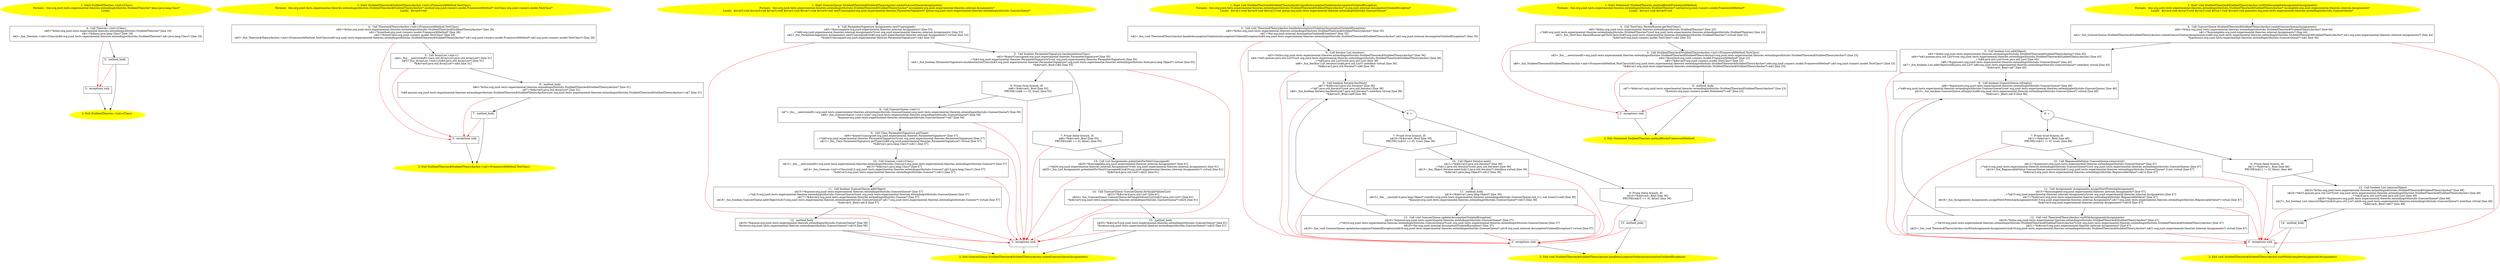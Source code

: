/* @generated */
digraph cfg {
"org.junit.tests.experimental.theories.extendingwithstubs.StubbedTheories.<init>(java.lang.Class).e7ead26dd5fd6a407821e4326fc7790c_1" [label="1: Start StubbedTheories.<init>(Class)\nFormals:  this:org.junit.tests.experimental.theories.extendingwithstubs.StubbedTheories* klass:java.lang.Class*\nLocals:  \n  " color=yellow style=filled]
	

	 "org.junit.tests.experimental.theories.extendingwithstubs.StubbedTheories.<init>(java.lang.Class).e7ead26dd5fd6a407821e4326fc7790c_1" -> "org.junit.tests.experimental.theories.extendingwithstubs.StubbedTheories.<init>(java.lang.Class).e7ead26dd5fd6a407821e4326fc7790c_4" ;
"org.junit.tests.experimental.theories.extendingwithstubs.StubbedTheories.<init>(java.lang.Class).e7ead26dd5fd6a407821e4326fc7790c_2" [label="2: Exit StubbedTheories.<init>(Class) \n  " color=yellow style=filled]
	

"org.junit.tests.experimental.theories.extendingwithstubs.StubbedTheories.<init>(java.lang.Class).e7ead26dd5fd6a407821e4326fc7790c_3" [label="3:  exceptions sink \n  " shape="box"]
	

	 "org.junit.tests.experimental.theories.extendingwithstubs.StubbedTheories.<init>(java.lang.Class).e7ead26dd5fd6a407821e4326fc7790c_3" -> "org.junit.tests.experimental.theories.extendingwithstubs.StubbedTheories.<init>(java.lang.Class).e7ead26dd5fd6a407821e4326fc7790c_2" ;
"org.junit.tests.experimental.theories.extendingwithstubs.StubbedTheories.<init>(java.lang.Class).e7ead26dd5fd6a407821e4326fc7790c_4" [label="4:  Call Theories.<init>(Class) \n   n$0=*&this:org.junit.tests.experimental.theories.extendingwithstubs.StubbedTheories* [line 18]\n  n$1=*&klass:java.lang.Class* [line 18]\n  n$2=_fun_Theories.<init>(Class)(n$0:org.junit.tests.experimental.theories.extendingwithstubs.StubbedTheories*,n$1:java.lang.Class*) [line 18]\n " shape="box"]
	

	 "org.junit.tests.experimental.theories.extendingwithstubs.StubbedTheories.<init>(java.lang.Class).e7ead26dd5fd6a407821e4326fc7790c_4" -> "org.junit.tests.experimental.theories.extendingwithstubs.StubbedTheories.<init>(java.lang.Class).e7ead26dd5fd6a407821e4326fc7790c_5" ;
	 "org.junit.tests.experimental.theories.extendingwithstubs.StubbedTheories.<init>(java.lang.Class).e7ead26dd5fd6a407821e4326fc7790c_4" -> "org.junit.tests.experimental.theories.extendingwithstubs.StubbedTheories.<init>(java.lang.Class).e7ead26dd5fd6a407821e4326fc7790c_3" [color="red" ];
"org.junit.tests.experimental.theories.extendingwithstubs.StubbedTheories.<init>(java.lang.Class).e7ead26dd5fd6a407821e4326fc7790c_5" [label="5:  method_body \n  " shape="box"]
	

	 "org.junit.tests.experimental.theories.extendingwithstubs.StubbedTheories.<init>(java.lang.Class).e7ead26dd5fd6a407821e4326fc7790c_5" -> "org.junit.tests.experimental.theories.extendingwithstubs.StubbedTheories.<init>(java.lang.Class).e7ead26dd5fd6a407821e4326fc7790c_2" ;
	 "org.junit.tests.experimental.theories.extendingwithstubs.StubbedTheories.<init>(java.lang.Class).e7ead26dd5fd6a407821e4326fc7790c_5" -> "org.junit.tests.experimental.theories.extendingwithstubs.StubbedTheories.<init>(java.lang.Class).e7ead26dd5fd6a407821e4326fc7790c_3" [color="red" ];
"org.junit.tests.experimental.theories.extendingwithstubs.StubbedTheories$StubbedTheoryAnchor.<init>(.f0f80c2f38d5722d288ad0bc443b3cf1_1" [label="1: Start StubbedTheories$StubbedTheoryAnchor.<init>(FrameworkMethod,TestClass)\nFormals:  this:org.junit.tests.experimental.theories.extendingwithstubs.StubbedTheories$StubbedTheoryAnchor* method:org.junit.runners.model.FrameworkMethod* testClass:org.junit.runners.model.TestClass*\nLocals:  $irvar0:void \n  " color=yellow style=filled]
	

	 "org.junit.tests.experimental.theories.extendingwithstubs.StubbedTheories$StubbedTheoryAnchor.<init>(.f0f80c2f38d5722d288ad0bc443b3cf1_1" -> "org.junit.tests.experimental.theories.extendingwithstubs.StubbedTheories$StubbedTheoryAnchor.<init>(.f0f80c2f38d5722d288ad0bc443b3cf1_4" ;
"org.junit.tests.experimental.theories.extendingwithstubs.StubbedTheories$StubbedTheoryAnchor.<init>(.f0f80c2f38d5722d288ad0bc443b3cf1_2" [label="2: Exit StubbedTheories$StubbedTheoryAnchor.<init>(FrameworkMethod,TestClass) \n  " color=yellow style=filled]
	

"org.junit.tests.experimental.theories.extendingwithstubs.StubbedTheories$StubbedTheoryAnchor.<init>(.f0f80c2f38d5722d288ad0bc443b3cf1_3" [label="3:  exceptions sink \n  " shape="box"]
	

	 "org.junit.tests.experimental.theories.extendingwithstubs.StubbedTheories$StubbedTheoryAnchor.<init>(.f0f80c2f38d5722d288ad0bc443b3cf1_3" -> "org.junit.tests.experimental.theories.extendingwithstubs.StubbedTheories$StubbedTheoryAnchor.<init>(.f0f80c2f38d5722d288ad0bc443b3cf1_2" ;
"org.junit.tests.experimental.theories.extendingwithstubs.StubbedTheories$StubbedTheoryAnchor.<init>(.f0f80c2f38d5722d288ad0bc443b3cf1_4" [label="4:  Call Theories$TheoryAnchor.<init>(FrameworkMethod,TestClass) \n   n$0=*&this:org.junit.tests.experimental.theories.extendingwithstubs.StubbedTheories$StubbedTheoryAnchor* [line 28]\n  n$1=*&method:org.junit.runners.model.FrameworkMethod* [line 28]\n  n$2=*&testClass:org.junit.runners.model.TestClass* [line 28]\n  n$3=_fun_Theories$TheoryAnchor.<init>(FrameworkMethod,TestClass)(n$0:org.junit.tests.experimental.theories.extendingwithstubs.StubbedTheories$StubbedTheoryAnchor*,n$1:org.junit.runners.model.FrameworkMethod*,n$2:org.junit.runners.model.TestClass*) [line 28]\n " shape="box"]
	

	 "org.junit.tests.experimental.theories.extendingwithstubs.StubbedTheories$StubbedTheoryAnchor.<init>(.f0f80c2f38d5722d288ad0bc443b3cf1_4" -> "org.junit.tests.experimental.theories.extendingwithstubs.StubbedTheories$StubbedTheoryAnchor.<init>(.f0f80c2f38d5722d288ad0bc443b3cf1_5" ;
	 "org.junit.tests.experimental.theories.extendingwithstubs.StubbedTheories$StubbedTheoryAnchor.<init>(.f0f80c2f38d5722d288ad0bc443b3cf1_4" -> "org.junit.tests.experimental.theories.extendingwithstubs.StubbedTheories$StubbedTheoryAnchor.<init>(.f0f80c2f38d5722d288ad0bc443b3cf1_3" [color="red" ];
"org.junit.tests.experimental.theories.extendingwithstubs.StubbedTheories$StubbedTheoryAnchor.<init>(.f0f80c2f38d5722d288ad0bc443b3cf1_5" [label="5:  Call ArrayList.<init>() \n   n$4=_fun___new(sizeof(t=java.util.ArrayList):java.util.ArrayList*) [line 31]\n  n$5=_fun_ArrayList.<init>()(n$4:java.util.ArrayList*) [line 31]\n  *&$irvar0:java.util.ArrayList*=n$4 [line 31]\n " shape="box"]
	

	 "org.junit.tests.experimental.theories.extendingwithstubs.StubbedTheories$StubbedTheoryAnchor.<init>(.f0f80c2f38d5722d288ad0bc443b3cf1_5" -> "org.junit.tests.experimental.theories.extendingwithstubs.StubbedTheories$StubbedTheoryAnchor.<init>(.f0f80c2f38d5722d288ad0bc443b3cf1_6" ;
	 "org.junit.tests.experimental.theories.extendingwithstubs.StubbedTheories$StubbedTheoryAnchor.<init>(.f0f80c2f38d5722d288ad0bc443b3cf1_5" -> "org.junit.tests.experimental.theories.extendingwithstubs.StubbedTheories$StubbedTheoryAnchor.<init>(.f0f80c2f38d5722d288ad0bc443b3cf1_3" [color="red" ];
"org.junit.tests.experimental.theories.extendingwithstubs.StubbedTheories$StubbedTheoryAnchor.<init>(.f0f80c2f38d5722d288ad0bc443b3cf1_6" [label="6:  method_body \n   n$6=*&this:org.junit.tests.experimental.theories.extendingwithstubs.StubbedTheories$StubbedTheoryAnchor* [line 31]\n  n$7=*&$irvar0:java.util.ArrayList* [line 31]\n  *n$6.queues:org.junit.tests.experimental.theories.extendingwithstubs.StubbedTheories$StubbedTheoryAnchor(root org.junit.tests.experimental.theories.extendingwithstubs.StubbedTheories$StubbedTheoryAnchor)=n$7 [line 31]\n " shape="box"]
	

	 "org.junit.tests.experimental.theories.extendingwithstubs.StubbedTheories$StubbedTheoryAnchor.<init>(.f0f80c2f38d5722d288ad0bc443b3cf1_6" -> "org.junit.tests.experimental.theories.extendingwithstubs.StubbedTheories$StubbedTheoryAnchor.<init>(.f0f80c2f38d5722d288ad0bc443b3cf1_7" ;
	 "org.junit.tests.experimental.theories.extendingwithstubs.StubbedTheories$StubbedTheoryAnchor.<init>(.f0f80c2f38d5722d288ad0bc443b3cf1_6" -> "org.junit.tests.experimental.theories.extendingwithstubs.StubbedTheories$StubbedTheoryAnchor.<init>(.f0f80c2f38d5722d288ad0bc443b3cf1_3" [color="red" ];
"org.junit.tests.experimental.theories.extendingwithstubs.StubbedTheories$StubbedTheoryAnchor.<init>(.f0f80c2f38d5722d288ad0bc443b3cf1_7" [label="7:  method_body \n  " shape="box"]
	

	 "org.junit.tests.experimental.theories.extendingwithstubs.StubbedTheories$StubbedTheoryAnchor.<init>(.f0f80c2f38d5722d288ad0bc443b3cf1_7" -> "org.junit.tests.experimental.theories.extendingwithstubs.StubbedTheories$StubbedTheoryAnchor.<init>(.f0f80c2f38d5722d288ad0bc443b3cf1_2" ;
	 "org.junit.tests.experimental.theories.extendingwithstubs.StubbedTheories$StubbedTheoryAnchor.<init>(.f0f80c2f38d5722d288ad0bc443b3cf1_7" -> "org.junit.tests.experimental.theories.extendingwithstubs.StubbedTheories$StubbedTheoryAnchor.<init>(.f0f80c2f38d5722d288ad0bc443b3cf1_3" [color="red" ];
"org.junit.tests.experimental.theories.extendingwithstubs.StubbedTheories$StubbedTheoryAnchor.createG.51b8551e8a2bf22511066730b3451357_1" [label="1: Start GuesserQueue StubbedTheories$StubbedTheoryAnchor.createGuesserQueue(Assignments)\nFormals:  this:org.junit.tests.experimental.theories.extendingwithstubs.StubbedTheories$StubbedTheoryAnchor* incomplete:org.junit.experimental.theories.internal.Assignments*\nLocals:  $irvar5:void $irvar4:void $irvar3:void $irvar2:void $irvar1:void $irvar0:void nextUnassigned:org.junit.experimental.theories.ParameterSignature* queue:org.junit.tests.experimental.theories.extendingwithstubs.GuesserQueue* \n  " color=yellow style=filled]
	

	 "org.junit.tests.experimental.theories.extendingwithstubs.StubbedTheories$StubbedTheoryAnchor.createG.51b8551e8a2bf22511066730b3451357_1" -> "org.junit.tests.experimental.theories.extendingwithstubs.StubbedTheories$StubbedTheoryAnchor.createG.51b8551e8a2bf22511066730b3451357_4" ;
"org.junit.tests.experimental.theories.extendingwithstubs.StubbedTheories$StubbedTheoryAnchor.createG.51b8551e8a2bf22511066730b3451357_2" [label="2: Exit GuesserQueue StubbedTheories$StubbedTheoryAnchor.createGuesserQueue(Assignments) \n  " color=yellow style=filled]
	

"org.junit.tests.experimental.theories.extendingwithstubs.StubbedTheories$StubbedTheoryAnchor.createG.51b8551e8a2bf22511066730b3451357_3" [label="3:  exceptions sink \n  " shape="box"]
	

	 "org.junit.tests.experimental.theories.extendingwithstubs.StubbedTheories$StubbedTheoryAnchor.createG.51b8551e8a2bf22511066730b3451357_3" -> "org.junit.tests.experimental.theories.extendingwithstubs.StubbedTheories$StubbedTheoryAnchor.createG.51b8551e8a2bf22511066730b3451357_2" ;
"org.junit.tests.experimental.theories.extendingwithstubs.StubbedTheories$StubbedTheoryAnchor.createG.51b8551e8a2bf22511066730b3451357_4" [label="4:  Call ParameterSignature Assignments.nextUnassigned() \n   n$0=*&incomplete:org.junit.experimental.theories.internal.Assignments* [line 53]\n  _=*n$0:org.junit.experimental.theories.internal.Assignments*(root org.junit.experimental.theories.internal.Assignments) [line 53]\n  n$2=_fun_ParameterSignature Assignments.nextUnassigned()(n$0:org.junit.experimental.theories.internal.Assignments*) virtual [line 53]\n  *&nextUnassigned:org.junit.experimental.theories.ParameterSignature*=n$2 [line 53]\n " shape="box"]
	

	 "org.junit.tests.experimental.theories.extendingwithstubs.StubbedTheories$StubbedTheoryAnchor.createG.51b8551e8a2bf22511066730b3451357_4" -> "org.junit.tests.experimental.theories.extendingwithstubs.StubbedTheories$StubbedTheoryAnchor.createG.51b8551e8a2bf22511066730b3451357_5" ;
	 "org.junit.tests.experimental.theories.extendingwithstubs.StubbedTheories$StubbedTheoryAnchor.createG.51b8551e8a2bf22511066730b3451357_4" -> "org.junit.tests.experimental.theories.extendingwithstubs.StubbedTheories$StubbedTheoryAnchor.createG.51b8551e8a2bf22511066730b3451357_3" [color="red" ];
"org.junit.tests.experimental.theories.extendingwithstubs.StubbedTheories$StubbedTheoryAnchor.createG.51b8551e8a2bf22511066730b3451357_5" [label="5:  Call boolean ParameterSignature.hasAnnotation(Class) \n   n$3=*&nextUnassigned:org.junit.experimental.theories.ParameterSignature* [line 55]\n  _=*n$3:org.junit.experimental.theories.ParameterSignature*(root org.junit.experimental.theories.ParameterSignature) [line 55]\n  n$5=_fun_boolean ParameterSignature.hasAnnotation(Class)(n$3:org.junit.experimental.theories.ParameterSignature*,org.junit.tests.experimental.theories.extendingwithstubs.Stub:java.lang.Object*) virtual [line 55]\n  *&$irvar0:_Bool=n$5 [line 55]\n " shape="box"]
	

	 "org.junit.tests.experimental.theories.extendingwithstubs.StubbedTheories$StubbedTheoryAnchor.createG.51b8551e8a2bf22511066730b3451357_5" -> "org.junit.tests.experimental.theories.extendingwithstubs.StubbedTheories$StubbedTheoryAnchor.createG.51b8551e8a2bf22511066730b3451357_6" ;
	 "org.junit.tests.experimental.theories.extendingwithstubs.StubbedTheories$StubbedTheoryAnchor.createG.51b8551e8a2bf22511066730b3451357_5" -> "org.junit.tests.experimental.theories.extendingwithstubs.StubbedTheories$StubbedTheoryAnchor.createG.51b8551e8a2bf22511066730b3451357_7" ;
	 "org.junit.tests.experimental.theories.extendingwithstubs.StubbedTheories$StubbedTheoryAnchor.createG.51b8551e8a2bf22511066730b3451357_5" -> "org.junit.tests.experimental.theories.extendingwithstubs.StubbedTheories$StubbedTheoryAnchor.createG.51b8551e8a2bf22511066730b3451357_3" [color="red" ];
"org.junit.tests.experimental.theories.extendingwithstubs.StubbedTheories$StubbedTheoryAnchor.createG.51b8551e8a2bf22511066730b3451357_6" [label="6: Prune (true branch, if) \n   n$6=*&$irvar0:_Bool [line 55]\n  PRUNE(!(n$6 == 0), true); [line 55]\n " shape="invhouse"]
	

	 "org.junit.tests.experimental.theories.extendingwithstubs.StubbedTheories$StubbedTheoryAnchor.createG.51b8551e8a2bf22511066730b3451357_6" -> "org.junit.tests.experimental.theories.extendingwithstubs.StubbedTheories$StubbedTheoryAnchor.createG.51b8551e8a2bf22511066730b3451357_8" ;
	 "org.junit.tests.experimental.theories.extendingwithstubs.StubbedTheories$StubbedTheoryAnchor.createG.51b8551e8a2bf22511066730b3451357_6" -> "org.junit.tests.experimental.theories.extendingwithstubs.StubbedTheories$StubbedTheoryAnchor.createG.51b8551e8a2bf22511066730b3451357_3" [color="red" ];
"org.junit.tests.experimental.theories.extendingwithstubs.StubbedTheories$StubbedTheoryAnchor.createG.51b8551e8a2bf22511066730b3451357_7" [label="7: Prune (false branch, if) \n   n$6=*&$irvar0:_Bool [line 55]\n  PRUNE((n$6 == 0), false); [line 55]\n " shape="invhouse"]
	

	 "org.junit.tests.experimental.theories.extendingwithstubs.StubbedTheories$StubbedTheoryAnchor.createG.51b8551e8a2bf22511066730b3451357_7" -> "org.junit.tests.experimental.theories.extendingwithstubs.StubbedTheories$StubbedTheoryAnchor.createG.51b8551e8a2bf22511066730b3451357_13" ;
	 "org.junit.tests.experimental.theories.extendingwithstubs.StubbedTheories$StubbedTheoryAnchor.createG.51b8551e8a2bf22511066730b3451357_7" -> "org.junit.tests.experimental.theories.extendingwithstubs.StubbedTheories$StubbedTheoryAnchor.createG.51b8551e8a2bf22511066730b3451357_3" [color="red" ];
"org.junit.tests.experimental.theories.extendingwithstubs.StubbedTheories$StubbedTheoryAnchor.createG.51b8551e8a2bf22511066730b3451357_8" [label="8:  Call GuesserQueue.<init>() \n   n$7=_fun___new(sizeof(t=org.junit.tests.experimental.theories.extendingwithstubs.GuesserQueue):org.junit.tests.experimental.theories.extendingwithstubs.GuesserQueue*) [line 56]\n  n$8=_fun_GuesserQueue.<init>()(n$7:org.junit.tests.experimental.theories.extendingwithstubs.GuesserQueue*) [line 56]\n  *&queue:org.junit.tests.experimental.theories.extendingwithstubs.GuesserQueue*=n$7 [line 56]\n " shape="box"]
	

	 "org.junit.tests.experimental.theories.extendingwithstubs.StubbedTheories$StubbedTheoryAnchor.createG.51b8551e8a2bf22511066730b3451357_8" -> "org.junit.tests.experimental.theories.extendingwithstubs.StubbedTheories$StubbedTheoryAnchor.createG.51b8551e8a2bf22511066730b3451357_9" ;
	 "org.junit.tests.experimental.theories.extendingwithstubs.StubbedTheories$StubbedTheoryAnchor.createG.51b8551e8a2bf22511066730b3451357_8" -> "org.junit.tests.experimental.theories.extendingwithstubs.StubbedTheories$StubbedTheoryAnchor.createG.51b8551e8a2bf22511066730b3451357_3" [color="red" ];
"org.junit.tests.experimental.theories.extendingwithstubs.StubbedTheories$StubbedTheoryAnchor.createG.51b8551e8a2bf22511066730b3451357_9" [label="9:  Call Class ParameterSignature.getType() \n   n$9=*&nextUnassigned:org.junit.experimental.theories.ParameterSignature* [line 57]\n  _=*n$9:org.junit.experimental.theories.ParameterSignature*(root org.junit.experimental.theories.ParameterSignature) [line 57]\n  n$11=_fun_Class ParameterSignature.getType()(n$9:org.junit.experimental.theories.ParameterSignature*) virtual [line 57]\n  *&$irvar1:java.lang.Class*=n$11 [line 57]\n " shape="box"]
	

	 "org.junit.tests.experimental.theories.extendingwithstubs.StubbedTheories$StubbedTheoryAnchor.createG.51b8551e8a2bf22511066730b3451357_9" -> "org.junit.tests.experimental.theories.extendingwithstubs.StubbedTheories$StubbedTheoryAnchor.createG.51b8551e8a2bf22511066730b3451357_10" ;
	 "org.junit.tests.experimental.theories.extendingwithstubs.StubbedTheories$StubbedTheoryAnchor.createG.51b8551e8a2bf22511066730b3451357_9" -> "org.junit.tests.experimental.theories.extendingwithstubs.StubbedTheories$StubbedTheoryAnchor.createG.51b8551e8a2bf22511066730b3451357_3" [color="red" ];
"org.junit.tests.experimental.theories.extendingwithstubs.StubbedTheories$StubbedTheoryAnchor.createG.51b8551e8a2bf22511066730b3451357_10" [label="10:  Call Guesser.<init>(Class) \n   n$12=_fun___new(sizeof(t=org.junit.tests.experimental.theories.extendingwithstubs.Guesser):org.junit.tests.experimental.theories.extendingwithstubs.Guesser*) [line 57]\n  n$13=*&$irvar1:java.lang.Class* [line 57]\n  n$14=_fun_Guesser.<init>(Class)(n$12:org.junit.tests.experimental.theories.extendingwithstubs.Guesser*,n$13:java.lang.Class*) [line 57]\n  *&$irvar2:org.junit.tests.experimental.theories.extendingwithstubs.Guesser*=n$12 [line 57]\n " shape="box"]
	

	 "org.junit.tests.experimental.theories.extendingwithstubs.StubbedTheories$StubbedTheoryAnchor.createG.51b8551e8a2bf22511066730b3451357_10" -> "org.junit.tests.experimental.theories.extendingwithstubs.StubbedTheories$StubbedTheoryAnchor.createG.51b8551e8a2bf22511066730b3451357_11" ;
	 "org.junit.tests.experimental.theories.extendingwithstubs.StubbedTheories$StubbedTheoryAnchor.createG.51b8551e8a2bf22511066730b3451357_10" -> "org.junit.tests.experimental.theories.extendingwithstubs.StubbedTheories$StubbedTheoryAnchor.createG.51b8551e8a2bf22511066730b3451357_3" [color="red" ];
"org.junit.tests.experimental.theories.extendingwithstubs.StubbedTheories$StubbedTheoryAnchor.createG.51b8551e8a2bf22511066730b3451357_11" [label="11:  Call boolean GuesserQueue.add(Object) \n   n$15=*&queue:org.junit.tests.experimental.theories.extendingwithstubs.GuesserQueue* [line 57]\n  _=*n$15:org.junit.tests.experimental.theories.extendingwithstubs.GuesserQueue*(root org.junit.tests.experimental.theories.extendingwithstubs.GuesserQueue) [line 57]\n  n$17=*&$irvar2:org.junit.tests.experimental.theories.extendingwithstubs.Guesser* [line 57]\n  n$18=_fun_boolean GuesserQueue.add(Object)(n$15:org.junit.tests.experimental.theories.extendingwithstubs.GuesserQueue*,n$17:org.junit.tests.experimental.theories.extendingwithstubs.Guesser*) virtual [line 57]\n  *&$irvar3:_Bool=n$18 [line 57]\n " shape="box"]
	

	 "org.junit.tests.experimental.theories.extendingwithstubs.StubbedTheories$StubbedTheoryAnchor.createG.51b8551e8a2bf22511066730b3451357_11" -> "org.junit.tests.experimental.theories.extendingwithstubs.StubbedTheories$StubbedTheoryAnchor.createG.51b8551e8a2bf22511066730b3451357_12" ;
	 "org.junit.tests.experimental.theories.extendingwithstubs.StubbedTheories$StubbedTheoryAnchor.createG.51b8551e8a2bf22511066730b3451357_11" -> "org.junit.tests.experimental.theories.extendingwithstubs.StubbedTheories$StubbedTheoryAnchor.createG.51b8551e8a2bf22511066730b3451357_3" [color="red" ];
"org.junit.tests.experimental.theories.extendingwithstubs.StubbedTheories$StubbedTheoryAnchor.createG.51b8551e8a2bf22511066730b3451357_12" [label="12:  method_body \n   n$19=*&queue:org.junit.tests.experimental.theories.extendingwithstubs.GuesserQueue* [line 58]\n  *&return:org.junit.tests.experimental.theories.extendingwithstubs.GuesserQueue*=n$19 [line 58]\n " shape="box"]
	

	 "org.junit.tests.experimental.theories.extendingwithstubs.StubbedTheories$StubbedTheoryAnchor.createG.51b8551e8a2bf22511066730b3451357_12" -> "org.junit.tests.experimental.theories.extendingwithstubs.StubbedTheories$StubbedTheoryAnchor.createG.51b8551e8a2bf22511066730b3451357_2" ;
	 "org.junit.tests.experimental.theories.extendingwithstubs.StubbedTheories$StubbedTheoryAnchor.createG.51b8551e8a2bf22511066730b3451357_12" -> "org.junit.tests.experimental.theories.extendingwithstubs.StubbedTheories$StubbedTheoryAnchor.createG.51b8551e8a2bf22511066730b3451357_3" [color="red" ];
"org.junit.tests.experimental.theories.extendingwithstubs.StubbedTheories$StubbedTheoryAnchor.createG.51b8551e8a2bf22511066730b3451357_13" [label="13:  Call List Assignments.potentialsForNextUnassigned() \n   n$20=*&incomplete:org.junit.experimental.theories.internal.Assignments* [line 61]\n  _=*n$20:org.junit.experimental.theories.internal.Assignments*(root org.junit.experimental.theories.internal.Assignments) [line 61]\n  n$22=_fun_List Assignments.potentialsForNextUnassigned()(n$20:org.junit.experimental.theories.internal.Assignments*) virtual [line 61]\n  *&$irvar4:java.util.List*=n$22 [line 61]\n " shape="box"]
	

	 "org.junit.tests.experimental.theories.extendingwithstubs.StubbedTheories$StubbedTheoryAnchor.createG.51b8551e8a2bf22511066730b3451357_13" -> "org.junit.tests.experimental.theories.extendingwithstubs.StubbedTheories$StubbedTheoryAnchor.createG.51b8551e8a2bf22511066730b3451357_14" ;
	 "org.junit.tests.experimental.theories.extendingwithstubs.StubbedTheories$StubbedTheoryAnchor.createG.51b8551e8a2bf22511066730b3451357_13" -> "org.junit.tests.experimental.theories.extendingwithstubs.StubbedTheories$StubbedTheoryAnchor.createG.51b8551e8a2bf22511066730b3451357_3" [color="red" ];
"org.junit.tests.experimental.theories.extendingwithstubs.StubbedTheories$StubbedTheoryAnchor.createG.51b8551e8a2bf22511066730b3451357_14" [label="14:  Call GuesserQueue GuesserQueue.forSingleValues(List) \n   n$23=*&$irvar4:java.util.List* [line 61]\n  n$24=_fun_GuesserQueue GuesserQueue.forSingleValues(List)(n$23:java.util.List*) [line 61]\n  *&$irvar5:org.junit.tests.experimental.theories.extendingwithstubs.GuesserQueue*=n$24 [line 61]\n " shape="box"]
	

	 "org.junit.tests.experimental.theories.extendingwithstubs.StubbedTheories$StubbedTheoryAnchor.createG.51b8551e8a2bf22511066730b3451357_14" -> "org.junit.tests.experimental.theories.extendingwithstubs.StubbedTheories$StubbedTheoryAnchor.createG.51b8551e8a2bf22511066730b3451357_15" ;
	 "org.junit.tests.experimental.theories.extendingwithstubs.StubbedTheories$StubbedTheoryAnchor.createG.51b8551e8a2bf22511066730b3451357_14" -> "org.junit.tests.experimental.theories.extendingwithstubs.StubbedTheories$StubbedTheoryAnchor.createG.51b8551e8a2bf22511066730b3451357_3" [color="red" ];
"org.junit.tests.experimental.theories.extendingwithstubs.StubbedTheories$StubbedTheoryAnchor.createG.51b8551e8a2bf22511066730b3451357_15" [label="15:  method_body \n   n$25=*&$irvar5:org.junit.tests.experimental.theories.extendingwithstubs.GuesserQueue* [line 61]\n  *&return:org.junit.tests.experimental.theories.extendingwithstubs.GuesserQueue*=n$25 [line 61]\n " shape="box"]
	

	 "org.junit.tests.experimental.theories.extendingwithstubs.StubbedTheories$StubbedTheoryAnchor.createG.51b8551e8a2bf22511066730b3451357_15" -> "org.junit.tests.experimental.theories.extendingwithstubs.StubbedTheories$StubbedTheoryAnchor.createG.51b8551e8a2bf22511066730b3451357_2" ;
	 "org.junit.tests.experimental.theories.extendingwithstubs.StubbedTheories$StubbedTheoryAnchor.createG.51b8551e8a2bf22511066730b3451357_15" -> "org.junit.tests.experimental.theories.extendingwithstubs.StubbedTheories$StubbedTheoryAnchor.createG.51b8551e8a2bf22511066730b3451357_3" [color="red" ];
"org.junit.tests.experimental.theories.extendingwithstubs.StubbedTheories$StubbedTheoryAnchor.handleA.4a841adadf46aa1aedc8182f7e5468c5_1" [label="1: Start void StubbedTheories$StubbedTheoryAnchor.handleAssumptionViolation(AssumptionViolatedException)\nFormals:  this:org.junit.tests.experimental.theories.extendingwithstubs.StubbedTheories$StubbedTheoryAnchor* e:org.junit.internal.AssumptionViolatedException*\nLocals:  $irvar1:void $irvar0:void $bcvar2:void queue:org.junit.tests.experimental.theories.extendingwithstubs.GuesserQueue* \n  " color=yellow style=filled]
	

	 "org.junit.tests.experimental.theories.extendingwithstubs.StubbedTheories$StubbedTheoryAnchor.handleA.4a841adadf46aa1aedc8182f7e5468c5_1" -> "org.junit.tests.experimental.theories.extendingwithstubs.StubbedTheories$StubbedTheoryAnchor.handleA.4a841adadf46aa1aedc8182f7e5468c5_4" ;
"org.junit.tests.experimental.theories.extendingwithstubs.StubbedTheories$StubbedTheoryAnchor.handleA.4a841adadf46aa1aedc8182f7e5468c5_2" [label="2: Exit void StubbedTheories$StubbedTheoryAnchor.handleAssumptionViolation(AssumptionViolatedException) \n  " color=yellow style=filled]
	

"org.junit.tests.experimental.theories.extendingwithstubs.StubbedTheories$StubbedTheoryAnchor.handleA.4a841adadf46aa1aedc8182f7e5468c5_3" [label="3:  exceptions sink \n  " shape="box"]
	

	 "org.junit.tests.experimental.theories.extendingwithstubs.StubbedTheories$StubbedTheoryAnchor.handleA.4a841adadf46aa1aedc8182f7e5468c5_3" -> "org.junit.tests.experimental.theories.extendingwithstubs.StubbedTheories$StubbedTheoryAnchor.handleA.4a841adadf46aa1aedc8182f7e5468c5_2" ;
"org.junit.tests.experimental.theories.extendingwithstubs.StubbedTheories$StubbedTheoryAnchor.handleA.4a841adadf46aa1aedc8182f7e5468c5_4" [label="4:  Call void Theories$TheoryAnchor.handleAssumptionViolation(AssumptionViolatedException) \n   n$0=*&this:org.junit.tests.experimental.theories.extendingwithstubs.StubbedTheories$StubbedTheoryAnchor* [line 35]\n  n$1=*&e:org.junit.internal.AssumptionViolatedException* [line 35]\n  n$2=_fun_void Theories$TheoryAnchor.handleAssumptionViolation(AssumptionViolatedException)(n$0:org.junit.tests.experimental.theories.extendingwithstubs.StubbedTheories$StubbedTheoryAnchor*,n$1:org.junit.internal.AssumptionViolatedException*) [line 35]\n " shape="box"]
	

	 "org.junit.tests.experimental.theories.extendingwithstubs.StubbedTheories$StubbedTheoryAnchor.handleA.4a841adadf46aa1aedc8182f7e5468c5_4" -> "org.junit.tests.experimental.theories.extendingwithstubs.StubbedTheories$StubbedTheoryAnchor.handleA.4a841adadf46aa1aedc8182f7e5468c5_5" ;
	 "org.junit.tests.experimental.theories.extendingwithstubs.StubbedTheories$StubbedTheoryAnchor.handleA.4a841adadf46aa1aedc8182f7e5468c5_4" -> "org.junit.tests.experimental.theories.extendingwithstubs.StubbedTheories$StubbedTheoryAnchor.handleA.4a841adadf46aa1aedc8182f7e5468c5_3" [color="red" ];
"org.junit.tests.experimental.theories.extendingwithstubs.StubbedTheories$StubbedTheoryAnchor.handleA.4a841adadf46aa1aedc8182f7e5468c5_5" [label="5:  Call Iterator List.iterator() \n   n$3=*&this:org.junit.tests.experimental.theories.extendingwithstubs.StubbedTheories$StubbedTheoryAnchor* [line 36]\n  n$4=*n$3.queues:java.util.List*(root org.junit.tests.experimental.theories.extendingwithstubs.StubbedTheories$StubbedTheoryAnchor) [line 36]\n  _=*n$4:java.util.List*(root java.util.List) [line 36]\n  n$6=_fun_Iterator List.iterator()(n$4:java.util.List*) interface virtual [line 36]\n  *&$bcvar2:java.util.Iterator*=n$6 [line 36]\n " shape="box"]
	

	 "org.junit.tests.experimental.theories.extendingwithstubs.StubbedTheories$StubbedTheoryAnchor.handleA.4a841adadf46aa1aedc8182f7e5468c5_5" -> "org.junit.tests.experimental.theories.extendingwithstubs.StubbedTheories$StubbedTheoryAnchor.handleA.4a841adadf46aa1aedc8182f7e5468c5_6" ;
	 "org.junit.tests.experimental.theories.extendingwithstubs.StubbedTheories$StubbedTheoryAnchor.handleA.4a841adadf46aa1aedc8182f7e5468c5_5" -> "org.junit.tests.experimental.theories.extendingwithstubs.StubbedTheories$StubbedTheoryAnchor.handleA.4a841adadf46aa1aedc8182f7e5468c5_3" [color="red" ];
"org.junit.tests.experimental.theories.extendingwithstubs.StubbedTheories$StubbedTheoryAnchor.handleA.4a841adadf46aa1aedc8182f7e5468c5_6" [label="6:  Call boolean Iterator.hasNext() \n   n$7=*&$bcvar2:java.util.Iterator* [line 36]\n  _=*n$7:java.util.Iterator*(root java.util.Iterator) [line 36]\n  n$9=_fun_boolean Iterator.hasNext()(n$7:java.util.Iterator*) interface virtual [line 36]\n  *&$irvar0:_Bool=n$9 [line 36]\n " shape="box"]
	

	 "org.junit.tests.experimental.theories.extendingwithstubs.StubbedTheories$StubbedTheoryAnchor.handleA.4a841adadf46aa1aedc8182f7e5468c5_6" -> "org.junit.tests.experimental.theories.extendingwithstubs.StubbedTheories$StubbedTheoryAnchor.handleA.4a841adadf46aa1aedc8182f7e5468c5_9" ;
	 "org.junit.tests.experimental.theories.extendingwithstubs.StubbedTheories$StubbedTheoryAnchor.handleA.4a841adadf46aa1aedc8182f7e5468c5_6" -> "org.junit.tests.experimental.theories.extendingwithstubs.StubbedTheories$StubbedTheoryAnchor.handleA.4a841adadf46aa1aedc8182f7e5468c5_3" [color="red" ];
"org.junit.tests.experimental.theories.extendingwithstubs.StubbedTheories$StubbedTheoryAnchor.handleA.4a841adadf46aa1aedc8182f7e5468c5_7" [label="7: Prune (true branch, if) \n   n$10=*&$irvar0:_Bool [line 36]\n  PRUNE(!(n$10 == 0), true); [line 36]\n " shape="invhouse"]
	

	 "org.junit.tests.experimental.theories.extendingwithstubs.StubbedTheories$StubbedTheoryAnchor.handleA.4a841adadf46aa1aedc8182f7e5468c5_7" -> "org.junit.tests.experimental.theories.extendingwithstubs.StubbedTheories$StubbedTheoryAnchor.handleA.4a841adadf46aa1aedc8182f7e5468c5_10" ;
	 "org.junit.tests.experimental.theories.extendingwithstubs.StubbedTheories$StubbedTheoryAnchor.handleA.4a841adadf46aa1aedc8182f7e5468c5_7" -> "org.junit.tests.experimental.theories.extendingwithstubs.StubbedTheories$StubbedTheoryAnchor.handleA.4a841adadf46aa1aedc8182f7e5468c5_3" [color="red" ];
"org.junit.tests.experimental.theories.extendingwithstubs.StubbedTheories$StubbedTheoryAnchor.handleA.4a841adadf46aa1aedc8182f7e5468c5_8" [label="8: Prune (false branch, if) \n   n$10=*&$irvar0:_Bool [line 36]\n  PRUNE((n$10 == 0), false); [line 36]\n " shape="invhouse"]
	

	 "org.junit.tests.experimental.theories.extendingwithstubs.StubbedTheories$StubbedTheoryAnchor.handleA.4a841adadf46aa1aedc8182f7e5468c5_8" -> "org.junit.tests.experimental.theories.extendingwithstubs.StubbedTheories$StubbedTheoryAnchor.handleA.4a841adadf46aa1aedc8182f7e5468c5_13" ;
	 "org.junit.tests.experimental.theories.extendingwithstubs.StubbedTheories$StubbedTheoryAnchor.handleA.4a841adadf46aa1aedc8182f7e5468c5_8" -> "org.junit.tests.experimental.theories.extendingwithstubs.StubbedTheories$StubbedTheoryAnchor.handleA.4a841adadf46aa1aedc8182f7e5468c5_3" [color="red" ];
"org.junit.tests.experimental.theories.extendingwithstubs.StubbedTheories$StubbedTheoryAnchor.handleA.4a841adadf46aa1aedc8182f7e5468c5_9" [label="9: + \n  " ]
	

	 "org.junit.tests.experimental.theories.extendingwithstubs.StubbedTheories$StubbedTheoryAnchor.handleA.4a841adadf46aa1aedc8182f7e5468c5_9" -> "org.junit.tests.experimental.theories.extendingwithstubs.StubbedTheories$StubbedTheoryAnchor.handleA.4a841adadf46aa1aedc8182f7e5468c5_7" ;
	 "org.junit.tests.experimental.theories.extendingwithstubs.StubbedTheories$StubbedTheoryAnchor.handleA.4a841adadf46aa1aedc8182f7e5468c5_9" -> "org.junit.tests.experimental.theories.extendingwithstubs.StubbedTheories$StubbedTheoryAnchor.handleA.4a841adadf46aa1aedc8182f7e5468c5_8" ;
"org.junit.tests.experimental.theories.extendingwithstubs.StubbedTheories$StubbedTheoryAnchor.handleA.4a841adadf46aa1aedc8182f7e5468c5_10" [label="10:  Call Object Iterator.next() \n   n$11=*&$bcvar2:java.util.Iterator* [line 36]\n  _=*n$11:java.util.Iterator*(root java.util.Iterator) [line 36]\n  n$13=_fun_Object Iterator.next()(n$11:java.util.Iterator*) interface virtual [line 36]\n  *&$irvar1:java.lang.Object*=n$13 [line 36]\n " shape="box"]
	

	 "org.junit.tests.experimental.theories.extendingwithstubs.StubbedTheories$StubbedTheoryAnchor.handleA.4a841adadf46aa1aedc8182f7e5468c5_10" -> "org.junit.tests.experimental.theories.extendingwithstubs.StubbedTheories$StubbedTheoryAnchor.handleA.4a841adadf46aa1aedc8182f7e5468c5_11" ;
	 "org.junit.tests.experimental.theories.extendingwithstubs.StubbedTheories$StubbedTheoryAnchor.handleA.4a841adadf46aa1aedc8182f7e5468c5_10" -> "org.junit.tests.experimental.theories.extendingwithstubs.StubbedTheories$StubbedTheoryAnchor.handleA.4a841adadf46aa1aedc8182f7e5468c5_3" [color="red" ];
"org.junit.tests.experimental.theories.extendingwithstubs.StubbedTheories$StubbedTheoryAnchor.handleA.4a841adadf46aa1aedc8182f7e5468c5_11" [label="11:  method_body \n   n$14=*&$irvar1:java.lang.Object* [line 36]\n  n$15=_fun___cast(n$14:java.lang.Object*,sizeof(t=org.junit.tests.experimental.theories.extendingwithstubs.GuesserQueue;sub_t=( sub )(cast)):void) [line 36]\n  *&queue:org.junit.tests.experimental.theories.extendingwithstubs.GuesserQueue*=n$15 [line 36]\n " shape="box"]
	

	 "org.junit.tests.experimental.theories.extendingwithstubs.StubbedTheories$StubbedTheoryAnchor.handleA.4a841adadf46aa1aedc8182f7e5468c5_11" -> "org.junit.tests.experimental.theories.extendingwithstubs.StubbedTheories$StubbedTheoryAnchor.handleA.4a841adadf46aa1aedc8182f7e5468c5_12" ;
	 "org.junit.tests.experimental.theories.extendingwithstubs.StubbedTheories$StubbedTheoryAnchor.handleA.4a841adadf46aa1aedc8182f7e5468c5_11" -> "org.junit.tests.experimental.theories.extendingwithstubs.StubbedTheories$StubbedTheoryAnchor.handleA.4a841adadf46aa1aedc8182f7e5468c5_3" [color="red" ];
"org.junit.tests.experimental.theories.extendingwithstubs.StubbedTheories$StubbedTheoryAnchor.handleA.4a841adadf46aa1aedc8182f7e5468c5_12" [label="12:  Call void GuesserQueue.update(AssumptionViolatedException) \n   n$16=*&queue:org.junit.tests.experimental.theories.extendingwithstubs.GuesserQueue* [line 37]\n  _=*n$16:org.junit.tests.experimental.theories.extendingwithstubs.GuesserQueue*(root org.junit.tests.experimental.theories.extendingwithstubs.GuesserQueue) [line 37]\n  n$18=*&e:org.junit.internal.AssumptionViolatedException* [line 37]\n  n$19=_fun_void GuesserQueue.update(AssumptionViolatedException)(n$16:org.junit.tests.experimental.theories.extendingwithstubs.GuesserQueue*,n$18:org.junit.internal.AssumptionViolatedException*) virtual [line 37]\n " shape="box"]
	

	 "org.junit.tests.experimental.theories.extendingwithstubs.StubbedTheories$StubbedTheoryAnchor.handleA.4a841adadf46aa1aedc8182f7e5468c5_12" -> "org.junit.tests.experimental.theories.extendingwithstubs.StubbedTheories$StubbedTheoryAnchor.handleA.4a841adadf46aa1aedc8182f7e5468c5_6" ;
	 "org.junit.tests.experimental.theories.extendingwithstubs.StubbedTheories$StubbedTheoryAnchor.handleA.4a841adadf46aa1aedc8182f7e5468c5_12" -> "org.junit.tests.experimental.theories.extendingwithstubs.StubbedTheories$StubbedTheoryAnchor.handleA.4a841adadf46aa1aedc8182f7e5468c5_3" [color="red" ];
"org.junit.tests.experimental.theories.extendingwithstubs.StubbedTheories$StubbedTheoryAnchor.handleA.4a841adadf46aa1aedc8182f7e5468c5_13" [label="13:  method_body \n  " shape="box"]
	

	 "org.junit.tests.experimental.theories.extendingwithstubs.StubbedTheories$StubbedTheoryAnchor.handleA.4a841adadf46aa1aedc8182f7e5468c5_13" -> "org.junit.tests.experimental.theories.extendingwithstubs.StubbedTheories$StubbedTheoryAnchor.handleA.4a841adadf46aa1aedc8182f7e5468c5_2" ;
	 "org.junit.tests.experimental.theories.extendingwithstubs.StubbedTheories$StubbedTheoryAnchor.handleA.4a841adadf46aa1aedc8182f7e5468c5_13" -> "org.junit.tests.experimental.theories.extendingwithstubs.StubbedTheories$StubbedTheoryAnchor.handleA.4a841adadf46aa1aedc8182f7e5468c5_3" [color="red" ];
"org.junit.tests.experimental.theories.extendingwithstubs.StubbedTheories.methodBlock(org.junit.runne.781b15aaa7db76817f431966daf3b64d_1" [label="1: Start Statement StubbedTheories.methodBlock(FrameworkMethod)\nFormals:  this:org.junit.tests.experimental.theories.extendingwithstubs.StubbedTheories* method:org.junit.runners.model.FrameworkMethod*\nLocals:  $irvar1:void $irvar0:void \n  " color=yellow style=filled]
	

	 "org.junit.tests.experimental.theories.extendingwithstubs.StubbedTheories.methodBlock(org.junit.runne.781b15aaa7db76817f431966daf3b64d_1" -> "org.junit.tests.experimental.theories.extendingwithstubs.StubbedTheories.methodBlock(org.junit.runne.781b15aaa7db76817f431966daf3b64d_4" ;
"org.junit.tests.experimental.theories.extendingwithstubs.StubbedTheories.methodBlock(org.junit.runne.781b15aaa7db76817f431966daf3b64d_2" [label="2: Exit Statement StubbedTheories.methodBlock(FrameworkMethod) \n  " color=yellow style=filled]
	

"org.junit.tests.experimental.theories.extendingwithstubs.StubbedTheories.methodBlock(org.junit.runne.781b15aaa7db76817f431966daf3b64d_3" [label="3:  exceptions sink \n  " shape="box"]
	

	 "org.junit.tests.experimental.theories.extendingwithstubs.StubbedTheories.methodBlock(org.junit.runne.781b15aaa7db76817f431966daf3b64d_3" -> "org.junit.tests.experimental.theories.extendingwithstubs.StubbedTheories.methodBlock(org.junit.runne.781b15aaa7db76817f431966daf3b64d_2" ;
"org.junit.tests.experimental.theories.extendingwithstubs.StubbedTheories.methodBlock(org.junit.runne.781b15aaa7db76817f431966daf3b64d_4" [label="4:  Call TestClass ParentRunner.getTestClass() \n   n$0=*&this:org.junit.tests.experimental.theories.extendingwithstubs.StubbedTheories* [line 23]\n  _=*n$0:org.junit.tests.experimental.theories.extendingwithstubs.StubbedTheories*(root org.junit.tests.experimental.theories.extendingwithstubs.StubbedTheories) [line 23]\n  n$2=_fun_TestClass ParentRunner.getTestClass()(n$0:org.junit.tests.experimental.theories.extendingwithstubs.StubbedTheories*) virtual [line 23]\n  *&$irvar0:org.junit.runners.model.TestClass*=n$2 [line 23]\n " shape="box"]
	

	 "org.junit.tests.experimental.theories.extendingwithstubs.StubbedTheories.methodBlock(org.junit.runne.781b15aaa7db76817f431966daf3b64d_4" -> "org.junit.tests.experimental.theories.extendingwithstubs.StubbedTheories.methodBlock(org.junit.runne.781b15aaa7db76817f431966daf3b64d_5" ;
	 "org.junit.tests.experimental.theories.extendingwithstubs.StubbedTheories.methodBlock(org.junit.runne.781b15aaa7db76817f431966daf3b64d_4" -> "org.junit.tests.experimental.theories.extendingwithstubs.StubbedTheories.methodBlock(org.junit.runne.781b15aaa7db76817f431966daf3b64d_3" [color="red" ];
"org.junit.tests.experimental.theories.extendingwithstubs.StubbedTheories.methodBlock(org.junit.runne.781b15aaa7db76817f431966daf3b64d_5" [label="5:  Call StubbedTheories$StubbedTheoryAnchor.<init>(FrameworkMethod,TestClass) \n   n$3=_fun___new(sizeof(t=org.junit.tests.experimental.theories.extendingwithstubs.StubbedTheories$StubbedTheoryAnchor):org.junit.tests.experimental.theories.extendingwithstubs.StubbedTheories$StubbedTheoryAnchor*) [line 23]\n  n$4=*&method:org.junit.runners.model.FrameworkMethod* [line 23]\n  n$5=*&$irvar0:org.junit.runners.model.TestClass* [line 23]\n  n$6=_fun_StubbedTheories$StubbedTheoryAnchor.<init>(FrameworkMethod,TestClass)(n$3:org.junit.tests.experimental.theories.extendingwithstubs.StubbedTheories$StubbedTheoryAnchor*,n$4:org.junit.runners.model.FrameworkMethod*,n$5:org.junit.runners.model.TestClass*) [line 23]\n  *&$irvar1:org.junit.tests.experimental.theories.extendingwithstubs.StubbedTheories$StubbedTheoryAnchor*=n$3 [line 23]\n " shape="box"]
	

	 "org.junit.tests.experimental.theories.extendingwithstubs.StubbedTheories.methodBlock(org.junit.runne.781b15aaa7db76817f431966daf3b64d_5" -> "org.junit.tests.experimental.theories.extendingwithstubs.StubbedTheories.methodBlock(org.junit.runne.781b15aaa7db76817f431966daf3b64d_6" ;
	 "org.junit.tests.experimental.theories.extendingwithstubs.StubbedTheories.methodBlock(org.junit.runne.781b15aaa7db76817f431966daf3b64d_5" -> "org.junit.tests.experimental.theories.extendingwithstubs.StubbedTheories.methodBlock(org.junit.runne.781b15aaa7db76817f431966daf3b64d_3" [color="red" ];
"org.junit.tests.experimental.theories.extendingwithstubs.StubbedTheories.methodBlock(org.junit.runne.781b15aaa7db76817f431966daf3b64d_6" [label="6:  method_body \n   n$7=*&$irvar1:org.junit.tests.experimental.theories.extendingwithstubs.StubbedTheories$StubbedTheoryAnchor* [line 23]\n  *&return:org.junit.runners.model.Statement*=n$7 [line 23]\n " shape="box"]
	

	 "org.junit.tests.experimental.theories.extendingwithstubs.StubbedTheories.methodBlock(org.junit.runne.781b15aaa7db76817f431966daf3b64d_6" -> "org.junit.tests.experimental.theories.extendingwithstubs.StubbedTheories.methodBlock(org.junit.runne.781b15aaa7db76817f431966daf3b64d_2" ;
	 "org.junit.tests.experimental.theories.extendingwithstubs.StubbedTheories.methodBlock(org.junit.runne.781b15aaa7db76817f431966daf3b64d_6" -> "org.junit.tests.experimental.theories.extendingwithstubs.StubbedTheories.methodBlock(org.junit.runne.781b15aaa7db76817f431966daf3b64d_3" [color="red" ];
"org.junit.tests.experimental.theories.extendingwithstubs.StubbedTheories$StubbedTheoryAnchor.runWith.ceb7b6d6dc7431f6a62c12a44ab8d310_1" [label="1: Start void StubbedTheories$StubbedTheoryAnchor.runWithIncompleteAssignment(Assignments)\nFormals:  this:org.junit.tests.experimental.theories.extendingwithstubs.StubbedTheories$StubbedTheoryAnchor* incomplete:org.junit.experimental.theories.internal.Assignments*\nLocals:  $irvar4:void $irvar3:void $irvar2:void $irvar1:void $irvar0:void guessers:org.junit.tests.experimental.theories.extendingwithstubs.GuesserQueue* \n  " color=yellow style=filled]
	

	 "org.junit.tests.experimental.theories.extendingwithstubs.StubbedTheories$StubbedTheoryAnchor.runWith.ceb7b6d6dc7431f6a62c12a44ab8d310_1" -> "org.junit.tests.experimental.theories.extendingwithstubs.StubbedTheories$StubbedTheoryAnchor.runWith.ceb7b6d6dc7431f6a62c12a44ab8d310_4" ;
"org.junit.tests.experimental.theories.extendingwithstubs.StubbedTheories$StubbedTheoryAnchor.runWith.ceb7b6d6dc7431f6a62c12a44ab8d310_2" [label="2: Exit void StubbedTheories$StubbedTheoryAnchor.runWithIncompleteAssignment(Assignments) \n  " color=yellow style=filled]
	

"org.junit.tests.experimental.theories.extendingwithstubs.StubbedTheories$StubbedTheoryAnchor.runWith.ceb7b6d6dc7431f6a62c12a44ab8d310_3" [label="3:  exceptions sink \n  " shape="box"]
	

	 "org.junit.tests.experimental.theories.extendingwithstubs.StubbedTheories$StubbedTheoryAnchor.runWith.ceb7b6d6dc7431f6a62c12a44ab8d310_3" -> "org.junit.tests.experimental.theories.extendingwithstubs.StubbedTheories$StubbedTheoryAnchor.runWith.ceb7b6d6dc7431f6a62c12a44ab8d310_2" ;
"org.junit.tests.experimental.theories.extendingwithstubs.StubbedTheories$StubbedTheoryAnchor.runWith.ceb7b6d6dc7431f6a62c12a44ab8d310_4" [label="4:  Call GuesserQueue StubbedTheories$StubbedTheoryAnchor.createGuesserQueue(Assignments) \n   n$0=*&this:org.junit.tests.experimental.theories.extendingwithstubs.StubbedTheories$StubbedTheoryAnchor* [line 44]\n  n$1=*&incomplete:org.junit.experimental.theories.internal.Assignments* [line 44]\n  n$2=_fun_GuesserQueue StubbedTheories$StubbedTheoryAnchor.createGuesserQueue(Assignments)(n$0:org.junit.tests.experimental.theories.extendingwithstubs.StubbedTheories$StubbedTheoryAnchor*,n$1:org.junit.experimental.theories.internal.Assignments*) [line 44]\n  *&guessers:org.junit.tests.experimental.theories.extendingwithstubs.GuesserQueue*=n$2 [line 44]\n " shape="box"]
	

	 "org.junit.tests.experimental.theories.extendingwithstubs.StubbedTheories$StubbedTheoryAnchor.runWith.ceb7b6d6dc7431f6a62c12a44ab8d310_4" -> "org.junit.tests.experimental.theories.extendingwithstubs.StubbedTheories$StubbedTheoryAnchor.runWith.ceb7b6d6dc7431f6a62c12a44ab8d310_5" ;
	 "org.junit.tests.experimental.theories.extendingwithstubs.StubbedTheories$StubbedTheoryAnchor.runWith.ceb7b6d6dc7431f6a62c12a44ab8d310_4" -> "org.junit.tests.experimental.theories.extendingwithstubs.StubbedTheories$StubbedTheoryAnchor.runWith.ceb7b6d6dc7431f6a62c12a44ab8d310_3" [color="red" ];
"org.junit.tests.experimental.theories.extendingwithstubs.StubbedTheories$StubbedTheoryAnchor.runWith.ceb7b6d6dc7431f6a62c12a44ab8d310_5" [label="5:  Call boolean List.add(Object) \n   n$3=*&this:org.junit.tests.experimental.theories.extendingwithstubs.StubbedTheories$StubbedTheoryAnchor* [line 45]\n  n$4=*n$3.queues:java.util.List*(root org.junit.tests.experimental.theories.extendingwithstubs.StubbedTheories$StubbedTheoryAnchor) [line 45]\n  _=*n$4:java.util.List*(root java.util.List) [line 45]\n  n$6=*&guessers:org.junit.tests.experimental.theories.extendingwithstubs.GuesserQueue* [line 45]\n  n$7=_fun_boolean List.add(Object)(n$4:java.util.List*,n$6:org.junit.tests.experimental.theories.extendingwithstubs.GuesserQueue*) interface virtual [line 45]\n  *&$irvar0:_Bool=n$7 [line 45]\n " shape="box"]
	

	 "org.junit.tests.experimental.theories.extendingwithstubs.StubbedTheories$StubbedTheoryAnchor.runWith.ceb7b6d6dc7431f6a62c12a44ab8d310_5" -> "org.junit.tests.experimental.theories.extendingwithstubs.StubbedTheories$StubbedTheoryAnchor.runWith.ceb7b6d6dc7431f6a62c12a44ab8d310_6" ;
	 "org.junit.tests.experimental.theories.extendingwithstubs.StubbedTheories$StubbedTheoryAnchor.runWith.ceb7b6d6dc7431f6a62c12a44ab8d310_5" -> "org.junit.tests.experimental.theories.extendingwithstubs.StubbedTheories$StubbedTheoryAnchor.runWith.ceb7b6d6dc7431f6a62c12a44ab8d310_3" [color="red" ];
"org.junit.tests.experimental.theories.extendingwithstubs.StubbedTheories$StubbedTheoryAnchor.runWith.ceb7b6d6dc7431f6a62c12a44ab8d310_6" [label="6:  Call boolean GuesserQueue.isEmpty() \n   n$8=*&guessers:org.junit.tests.experimental.theories.extendingwithstubs.GuesserQueue* [line 46]\n  _=*n$8:org.junit.tests.experimental.theories.extendingwithstubs.GuesserQueue*(root org.junit.tests.experimental.theories.extendingwithstubs.GuesserQueue) [line 46]\n  n$10=_fun_boolean GuesserQueue.isEmpty()(n$8:org.junit.tests.experimental.theories.extendingwithstubs.GuesserQueue*) virtual [line 46]\n  *&$irvar1:_Bool=n$10 [line 46]\n " shape="box"]
	

	 "org.junit.tests.experimental.theories.extendingwithstubs.StubbedTheories$StubbedTheoryAnchor.runWith.ceb7b6d6dc7431f6a62c12a44ab8d310_6" -> "org.junit.tests.experimental.theories.extendingwithstubs.StubbedTheories$StubbedTheoryAnchor.runWith.ceb7b6d6dc7431f6a62c12a44ab8d310_9" ;
	 "org.junit.tests.experimental.theories.extendingwithstubs.StubbedTheories$StubbedTheoryAnchor.runWith.ceb7b6d6dc7431f6a62c12a44ab8d310_6" -> "org.junit.tests.experimental.theories.extendingwithstubs.StubbedTheories$StubbedTheoryAnchor.runWith.ceb7b6d6dc7431f6a62c12a44ab8d310_3" [color="red" ];
"org.junit.tests.experimental.theories.extendingwithstubs.StubbedTheories$StubbedTheoryAnchor.runWith.ceb7b6d6dc7431f6a62c12a44ab8d310_7" [label="7: Prune (true branch, if) \n   n$11=*&$irvar1:_Bool [line 46]\n  PRUNE(!(n$11 != 0), true); [line 46]\n " shape="invhouse"]
	

	 "org.junit.tests.experimental.theories.extendingwithstubs.StubbedTheories$StubbedTheoryAnchor.runWith.ceb7b6d6dc7431f6a62c12a44ab8d310_7" -> "org.junit.tests.experimental.theories.extendingwithstubs.StubbedTheories$StubbedTheoryAnchor.runWith.ceb7b6d6dc7431f6a62c12a44ab8d310_10" ;
	 "org.junit.tests.experimental.theories.extendingwithstubs.StubbedTheories$StubbedTheoryAnchor.runWith.ceb7b6d6dc7431f6a62c12a44ab8d310_7" -> "org.junit.tests.experimental.theories.extendingwithstubs.StubbedTheories$StubbedTheoryAnchor.runWith.ceb7b6d6dc7431f6a62c12a44ab8d310_3" [color="red" ];
"org.junit.tests.experimental.theories.extendingwithstubs.StubbedTheories$StubbedTheoryAnchor.runWith.ceb7b6d6dc7431f6a62c12a44ab8d310_8" [label="8: Prune (false branch, if) \n   n$11=*&$irvar1:_Bool [line 46]\n  PRUNE((n$11 != 0), false); [line 46]\n " shape="invhouse"]
	

	 "org.junit.tests.experimental.theories.extendingwithstubs.StubbedTheories$StubbedTheoryAnchor.runWith.ceb7b6d6dc7431f6a62c12a44ab8d310_8" -> "org.junit.tests.experimental.theories.extendingwithstubs.StubbedTheories$StubbedTheoryAnchor.runWith.ceb7b6d6dc7431f6a62c12a44ab8d310_13" ;
	 "org.junit.tests.experimental.theories.extendingwithstubs.StubbedTheories$StubbedTheoryAnchor.runWith.ceb7b6d6dc7431f6a62c12a44ab8d310_8" -> "org.junit.tests.experimental.theories.extendingwithstubs.StubbedTheories$StubbedTheoryAnchor.runWith.ceb7b6d6dc7431f6a62c12a44ab8d310_3" [color="red" ];
"org.junit.tests.experimental.theories.extendingwithstubs.StubbedTheories$StubbedTheoryAnchor.runWith.ceb7b6d6dc7431f6a62c12a44ab8d310_9" [label="9: + \n  " ]
	

	 "org.junit.tests.experimental.theories.extendingwithstubs.StubbedTheories$StubbedTheoryAnchor.runWith.ceb7b6d6dc7431f6a62c12a44ab8d310_9" -> "org.junit.tests.experimental.theories.extendingwithstubs.StubbedTheories$StubbedTheoryAnchor.runWith.ceb7b6d6dc7431f6a62c12a44ab8d310_7" ;
	 "org.junit.tests.experimental.theories.extendingwithstubs.StubbedTheories$StubbedTheoryAnchor.runWith.ceb7b6d6dc7431f6a62c12a44ab8d310_9" -> "org.junit.tests.experimental.theories.extendingwithstubs.StubbedTheories$StubbedTheoryAnchor.runWith.ceb7b6d6dc7431f6a62c12a44ab8d310_8" ;
"org.junit.tests.experimental.theories.extendingwithstubs.StubbedTheories$StubbedTheoryAnchor.runWith.ceb7b6d6dc7431f6a62c12a44ab8d310_10" [label="10:  Call ReguessableValue GuesserQueue.remove(int) \n   n$12=*&guessers:org.junit.tests.experimental.theories.extendingwithstubs.GuesserQueue* [line 47]\n  _=*n$12:org.junit.tests.experimental.theories.extendingwithstubs.GuesserQueue*(root org.junit.tests.experimental.theories.extendingwithstubs.GuesserQueue) [line 47]\n  n$14=_fun_ReguessableValue GuesserQueue.remove(int)(n$12:org.junit.tests.experimental.theories.extendingwithstubs.GuesserQueue*,0:int) virtual [line 47]\n  *&$irvar2:org.junit.tests.experimental.theories.extendingwithstubs.ReguessableValue*=n$14 [line 47]\n " shape="box"]
	

	 "org.junit.tests.experimental.theories.extendingwithstubs.StubbedTheories$StubbedTheoryAnchor.runWith.ceb7b6d6dc7431f6a62c12a44ab8d310_10" -> "org.junit.tests.experimental.theories.extendingwithstubs.StubbedTheories$StubbedTheoryAnchor.runWith.ceb7b6d6dc7431f6a62c12a44ab8d310_11" ;
	 "org.junit.tests.experimental.theories.extendingwithstubs.StubbedTheories$StubbedTheoryAnchor.runWith.ceb7b6d6dc7431f6a62c12a44ab8d310_10" -> "org.junit.tests.experimental.theories.extendingwithstubs.StubbedTheories$StubbedTheoryAnchor.runWith.ceb7b6d6dc7431f6a62c12a44ab8d310_3" [color="red" ];
"org.junit.tests.experimental.theories.extendingwithstubs.StubbedTheories$StubbedTheoryAnchor.runWith.ceb7b6d6dc7431f6a62c12a44ab8d310_11" [label="11:  Call Assignments Assignments.assignNext(PotentialAssignment) \n   n$15=*&incomplete:org.junit.experimental.theories.internal.Assignments* [line 47]\n  _=*n$15:org.junit.experimental.theories.internal.Assignments*(root org.junit.experimental.theories.internal.Assignments) [line 47]\n  n$17=*&$irvar2:org.junit.tests.experimental.theories.extendingwithstubs.ReguessableValue* [line 47]\n  n$18=_fun_Assignments Assignments.assignNext(PotentialAssignment)(n$15:org.junit.experimental.theories.internal.Assignments*,n$17:org.junit.tests.experimental.theories.extendingwithstubs.ReguessableValue*) virtual [line 47]\n  *&$irvar3:org.junit.experimental.theories.internal.Assignments*=n$18 [line 47]\n " shape="box"]
	

	 "org.junit.tests.experimental.theories.extendingwithstubs.StubbedTheories$StubbedTheoryAnchor.runWith.ceb7b6d6dc7431f6a62c12a44ab8d310_11" -> "org.junit.tests.experimental.theories.extendingwithstubs.StubbedTheories$StubbedTheoryAnchor.runWith.ceb7b6d6dc7431f6a62c12a44ab8d310_12" ;
	 "org.junit.tests.experimental.theories.extendingwithstubs.StubbedTheories$StubbedTheoryAnchor.runWith.ceb7b6d6dc7431f6a62c12a44ab8d310_11" -> "org.junit.tests.experimental.theories.extendingwithstubs.StubbedTheories$StubbedTheoryAnchor.runWith.ceb7b6d6dc7431f6a62c12a44ab8d310_3" [color="red" ];
"org.junit.tests.experimental.theories.extendingwithstubs.StubbedTheories$StubbedTheoryAnchor.runWith.ceb7b6d6dc7431f6a62c12a44ab8d310_12" [label="12:  Call void Theories$TheoryAnchor.runWithAssignment(Assignments) \n   n$19=*&this:org.junit.tests.experimental.theories.extendingwithstubs.StubbedTheories$StubbedTheoryAnchor* [line 47]\n  _=*n$19:org.junit.tests.experimental.theories.extendingwithstubs.StubbedTheories$StubbedTheoryAnchor*(root org.junit.tests.experimental.theories.extendingwithstubs.StubbedTheories$StubbedTheoryAnchor) [line 47]\n  n$21=*&$irvar3:org.junit.experimental.theories.internal.Assignments* [line 47]\n  n$22=_fun_void Theories$TheoryAnchor.runWithAssignment(Assignments)(n$19:org.junit.tests.experimental.theories.extendingwithstubs.StubbedTheories$StubbedTheoryAnchor*,n$21:org.junit.experimental.theories.internal.Assignments*) virtual [line 47]\n " shape="box"]
	

	 "org.junit.tests.experimental.theories.extendingwithstubs.StubbedTheories$StubbedTheoryAnchor.runWith.ceb7b6d6dc7431f6a62c12a44ab8d310_12" -> "org.junit.tests.experimental.theories.extendingwithstubs.StubbedTheories$StubbedTheoryAnchor.runWith.ceb7b6d6dc7431f6a62c12a44ab8d310_6" ;
	 "org.junit.tests.experimental.theories.extendingwithstubs.StubbedTheories$StubbedTheoryAnchor.runWith.ceb7b6d6dc7431f6a62c12a44ab8d310_12" -> "org.junit.tests.experimental.theories.extendingwithstubs.StubbedTheories$StubbedTheoryAnchor.runWith.ceb7b6d6dc7431f6a62c12a44ab8d310_3" [color="red" ];
"org.junit.tests.experimental.theories.extendingwithstubs.StubbedTheories$StubbedTheoryAnchor.runWith.ceb7b6d6dc7431f6a62c12a44ab8d310_13" [label="13:  Call boolean List.remove(Object) \n   n$23=*&this:org.junit.tests.experimental.theories.extendingwithstubs.StubbedTheories$StubbedTheoryAnchor* [line 48]\n  n$24=*n$23.queues:java.util.List*(root org.junit.tests.experimental.theories.extendingwithstubs.StubbedTheories$StubbedTheoryAnchor) [line 48]\n  _=*n$24:java.util.List*(root java.util.List) [line 48]\n  n$26=*&guessers:org.junit.tests.experimental.theories.extendingwithstubs.GuesserQueue* [line 48]\n  n$27=_fun_boolean List.remove(Object)(n$24:java.util.List*,n$26:org.junit.tests.experimental.theories.extendingwithstubs.GuesserQueue*) interface virtual [line 48]\n  *&$irvar4:_Bool=n$27 [line 48]\n " shape="box"]
	

	 "org.junit.tests.experimental.theories.extendingwithstubs.StubbedTheories$StubbedTheoryAnchor.runWith.ceb7b6d6dc7431f6a62c12a44ab8d310_13" -> "org.junit.tests.experimental.theories.extendingwithstubs.StubbedTheories$StubbedTheoryAnchor.runWith.ceb7b6d6dc7431f6a62c12a44ab8d310_14" ;
	 "org.junit.tests.experimental.theories.extendingwithstubs.StubbedTheories$StubbedTheoryAnchor.runWith.ceb7b6d6dc7431f6a62c12a44ab8d310_13" -> "org.junit.tests.experimental.theories.extendingwithstubs.StubbedTheories$StubbedTheoryAnchor.runWith.ceb7b6d6dc7431f6a62c12a44ab8d310_3" [color="red" ];
"org.junit.tests.experimental.theories.extendingwithstubs.StubbedTheories$StubbedTheoryAnchor.runWith.ceb7b6d6dc7431f6a62c12a44ab8d310_14" [label="14:  method_body \n  " shape="box"]
	

	 "org.junit.tests.experimental.theories.extendingwithstubs.StubbedTheories$StubbedTheoryAnchor.runWith.ceb7b6d6dc7431f6a62c12a44ab8d310_14" -> "org.junit.tests.experimental.theories.extendingwithstubs.StubbedTheories$StubbedTheoryAnchor.runWith.ceb7b6d6dc7431f6a62c12a44ab8d310_2" ;
	 "org.junit.tests.experimental.theories.extendingwithstubs.StubbedTheories$StubbedTheoryAnchor.runWith.ceb7b6d6dc7431f6a62c12a44ab8d310_14" -> "org.junit.tests.experimental.theories.extendingwithstubs.StubbedTheories$StubbedTheoryAnchor.runWith.ceb7b6d6dc7431f6a62c12a44ab8d310_3" [color="red" ];
}
